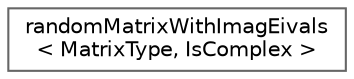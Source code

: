 digraph "类继承关系图"
{
 // LATEX_PDF_SIZE
  bgcolor="transparent";
  edge [fontname=Helvetica,fontsize=10,labelfontname=Helvetica,labelfontsize=10];
  node [fontname=Helvetica,fontsize=10,shape=box,height=0.2,width=0.4];
  rankdir="LR";
  Node0 [id="Node000000",label="randomMatrixWithImagEivals\l\< MatrixType, IsComplex \>",height=0.2,width=0.4,color="grey40", fillcolor="white", style="filled",URL="$structrandom_matrix_with_imag_eivals.html",tooltip=" "];
}
